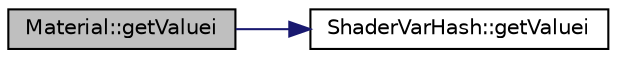digraph "Material::getValuei"
{
  edge [fontname="Helvetica",fontsize="10",labelfontname="Helvetica",labelfontsize="10"];
  node [fontname="Helvetica",fontsize="10",shape=record];
  rankdir="LR";
  Node1 [label="Material::getValuei",height=0.2,width=0.4,color="black", fillcolor="grey75", style="filled" fontcolor="black"];
  Node1 -> Node2 [color="midnightblue",fontsize="10",style="solid",fontname="Helvetica"];
  Node2 [label="ShaderVarHash::getValuei",height=0.2,width=0.4,color="black", fillcolor="white", style="filled",URL="$class_shader_var_hash.html#af555cba96dc7a6a59ec88e99cfcd2398",tooltip="Returns the integer at the given key from the hashmap, keeping the value in the hashmap. "];
}
